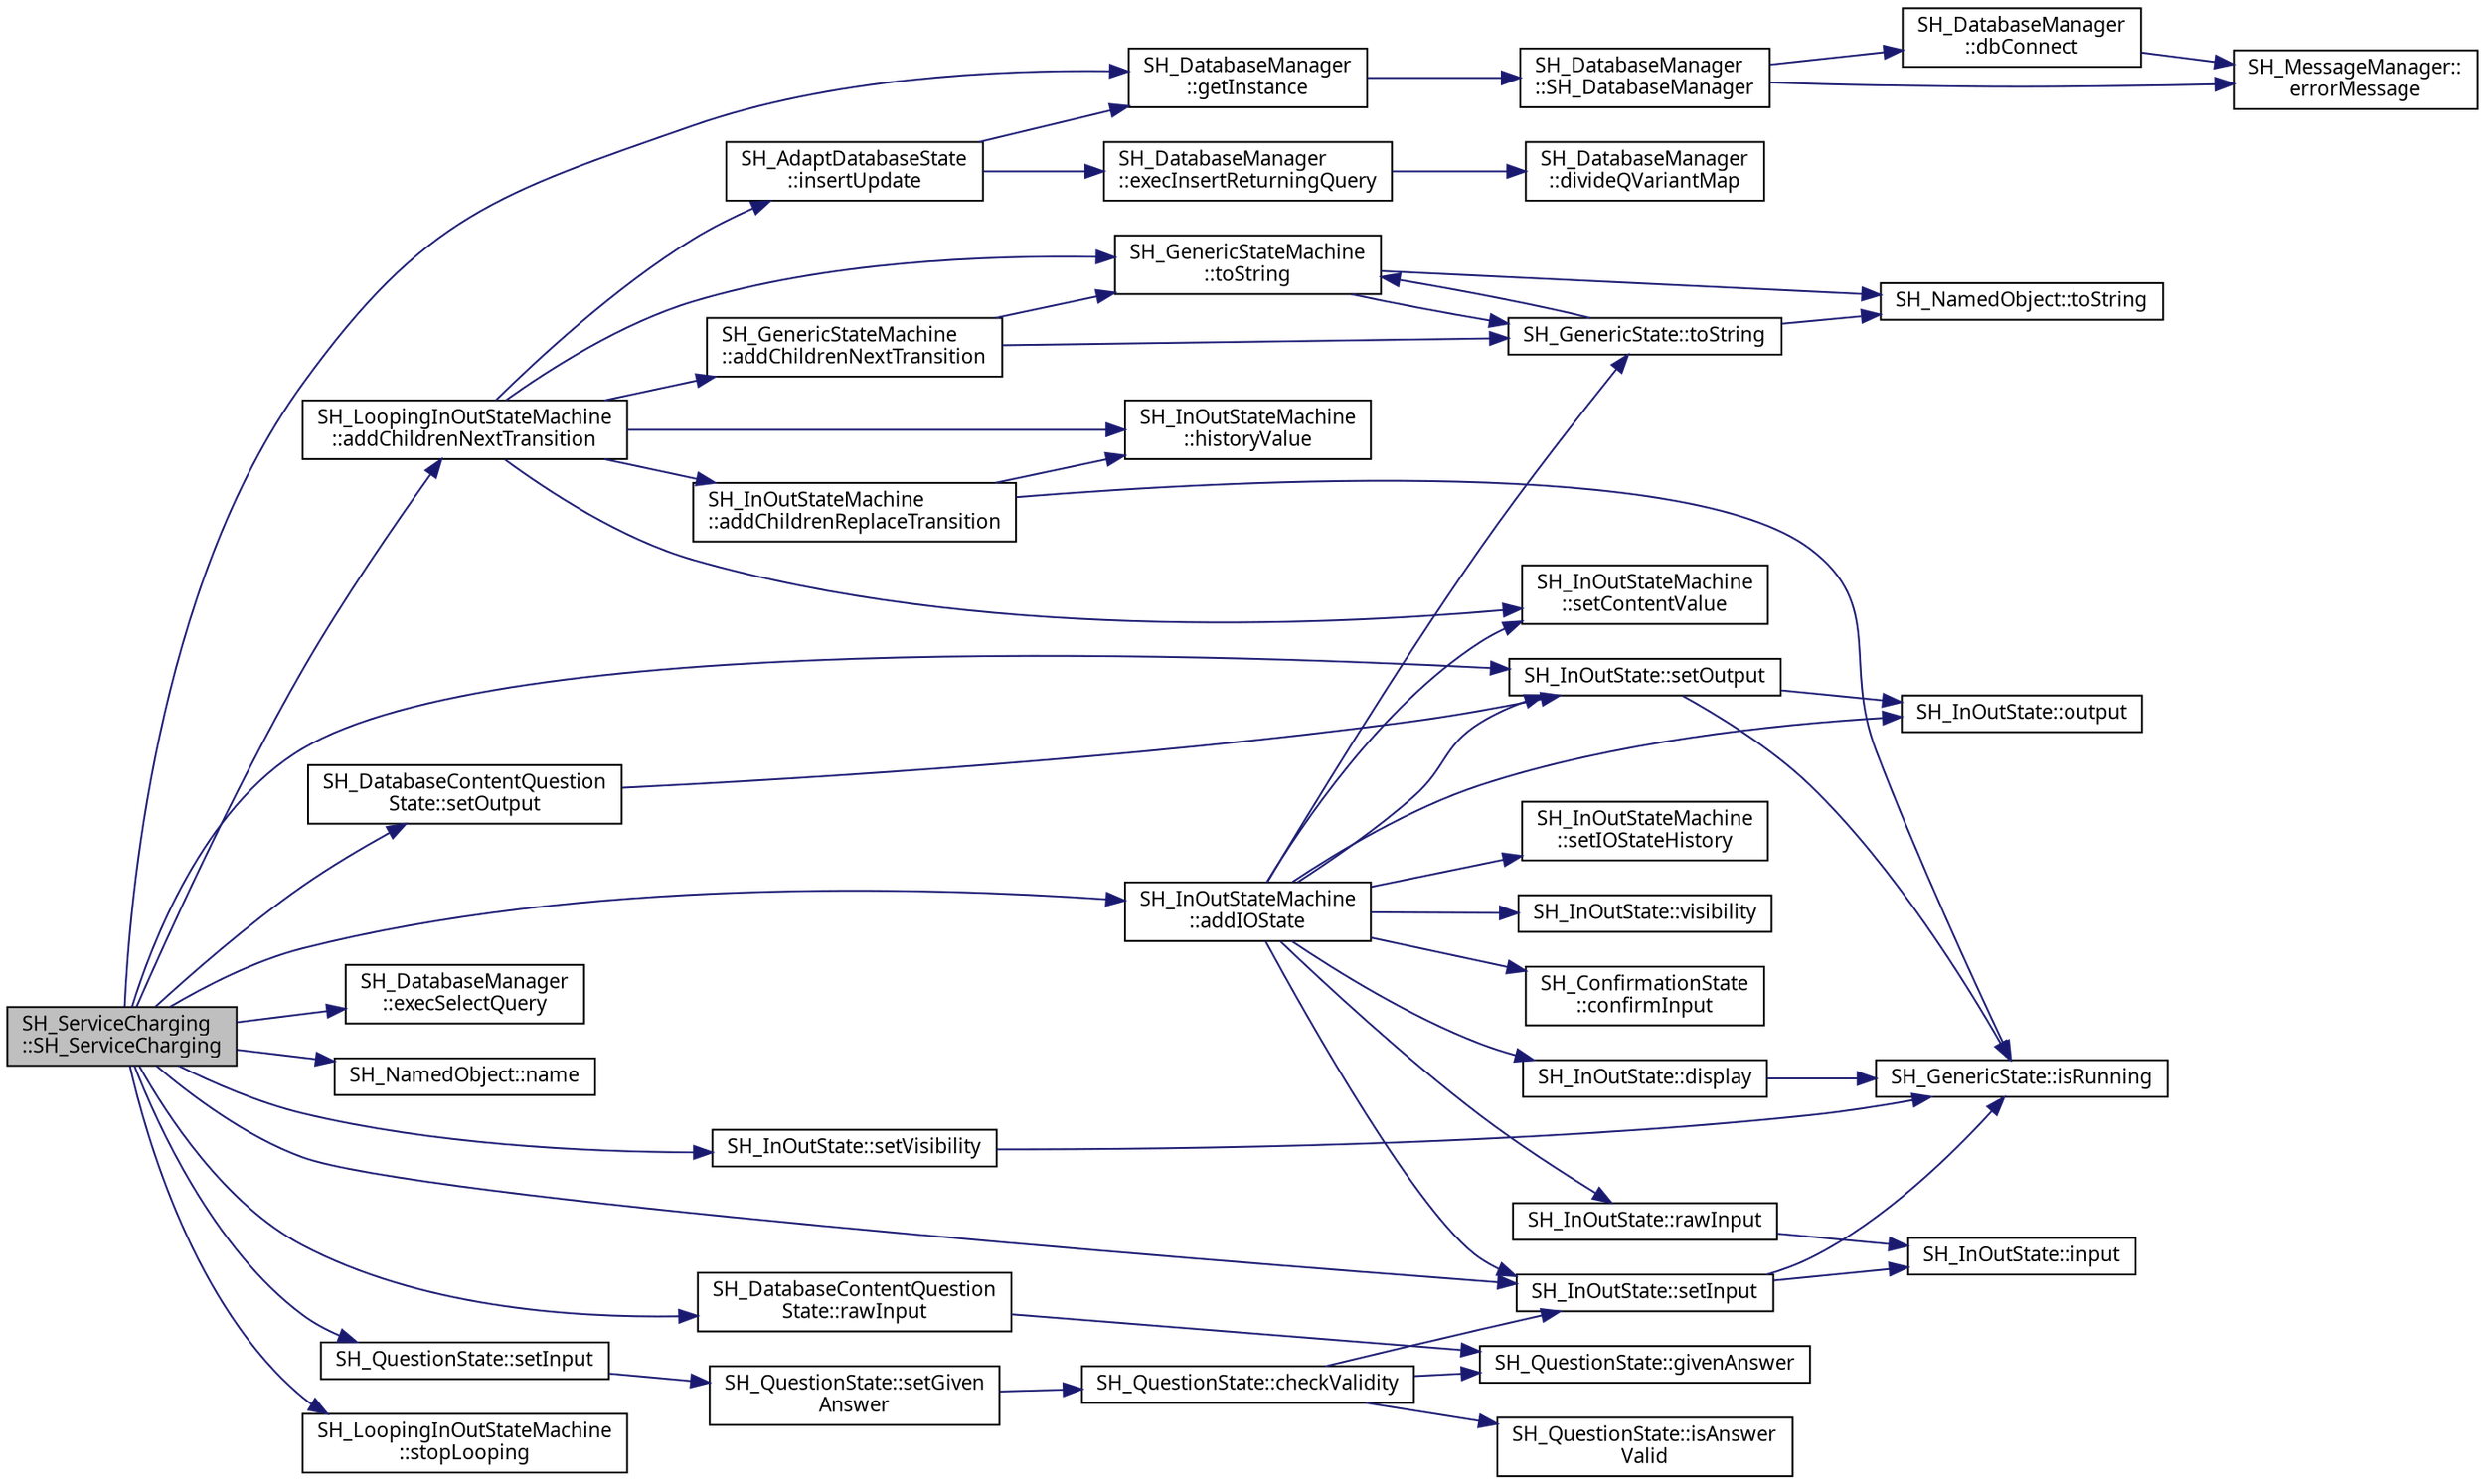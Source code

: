digraph "SH_ServiceCharging::SH_ServiceCharging"
{
 // INTERACTIVE_SVG=YES
  bgcolor="transparent";
  edge [fontname="Verdana",fontsize="11",labelfontname="Verdana",labelfontsize="11"];
  node [fontname="Verdana",fontsize="11",shape=record];
  rankdir="LR";
  Node1 [label="SH_ServiceCharging\l::SH_ServiceCharging",height=0.2,width=0.4,color="black", fillcolor="grey75", style="filled" fontcolor="black"];
  Node1 -> Node2 [color="midnightblue",fontsize="11",style="solid",fontname="Verdana"];
  Node2 [label="SH_LoopingInOutStateMachine\l::addChildrenNextTransition",height=0.2,width=0.4,color="black",URL="$classSH__LoopingInOutStateMachine.html#abfae9f47019379f270496de46845c729"];
  Node2 -> Node3 [color="midnightblue",fontsize="11",style="solid",fontname="Verdana"];
  Node3 [label="SH_GenericStateMachine\l::addChildrenNextTransition",height=0.2,width=0.4,color="black",URL="$classSH__GenericStateMachine.html#a16d844020bc26480bd81d6b794c8364c"];
  Node3 -> Node4 [color="midnightblue",fontsize="11",style="solid",fontname="Verdana"];
  Node4 [label="SH_GenericStateMachine\l::toString",height=0.2,width=0.4,color="black",URL="$classSH__GenericStateMachine.html#a85c0c1c9d258ae991f84667412fa47cd"];
  Node4 -> Node5 [color="midnightblue",fontsize="11",style="solid",fontname="Verdana"];
  Node5 [label="SH_NamedObject::toString",height=0.2,width=0.4,color="black",URL="$classSH__NamedObject.html#a9f4b19df6a96a17daaf1060b3019ef47"];
  Node4 -> Node6 [color="midnightblue",fontsize="11",style="solid",fontname="Verdana"];
  Node6 [label="SH_GenericState::toString",height=0.2,width=0.4,color="black",URL="$classSH__GenericState.html#a7779babbb40f3f8faa71112204d9804f"];
  Node6 -> Node4 [color="midnightblue",fontsize="11",style="solid",fontname="Verdana"];
  Node6 -> Node5 [color="midnightblue",fontsize="11",style="solid",fontname="Verdana"];
  Node3 -> Node6 [color="midnightblue",fontsize="11",style="solid",fontname="Verdana"];
  Node2 -> Node7 [color="midnightblue",fontsize="11",style="solid",fontname="Verdana"];
  Node7 [label="SH_InOutStateMachine\l::addChildrenReplaceTransition",height=0.2,width=0.4,color="black",URL="$classSH__InOutStateMachine.html#ae0f3b4622d2c70884bb224dee86e95c0"];
  Node7 -> Node8 [color="midnightblue",fontsize="11",style="solid",fontname="Verdana"];
  Node8 [label="SH_InOutStateMachine\l::historyValue",height=0.2,width=0.4,color="black",URL="$classSH__InOutStateMachine.html#af71bfdb3b59b7bf2763588b513b4205f"];
  Node7 -> Node9 [color="midnightblue",fontsize="11",style="solid",fontname="Verdana"];
  Node9 [label="SH_GenericState::isRunning",height=0.2,width=0.4,color="black",URL="$classSH__GenericState.html#a5f731810dad0cacd28828ccbf1539e4e"];
  Node2 -> Node8 [color="midnightblue",fontsize="11",style="solid",fontname="Verdana"];
  Node2 -> Node10 [color="midnightblue",fontsize="11",style="solid",fontname="Verdana"];
  Node10 [label="SH_AdaptDatabaseState\l::insertUpdate",height=0.2,width=0.4,color="black",URL="$classSH__AdaptDatabaseState.html#a037db544ea05f42d21fcbdda758839fe",tooltip="Enregistre dans la base de données les valeurs données. "];
  Node10 -> Node11 [color="midnightblue",fontsize="11",style="solid",fontname="Verdana"];
  Node11 [label="SH_DatabaseManager\l::execInsertReturningQuery",height=0.2,width=0.4,color="black",URL="$classSH__DatabaseManager.html#a55268fae16792142072af49238f7bb94"];
  Node11 -> Node12 [color="midnightblue",fontsize="11",style="solid",fontname="Verdana"];
  Node12 [label="SH_DatabaseManager\l::divideQVariantMap",height=0.2,width=0.4,color="black",URL="$classSH__DatabaseManager.html#a4562e0c0027c0adbba645edc433f7fd1"];
  Node10 -> Node13 [color="midnightblue",fontsize="11",style="solid",fontname="Verdana"];
  Node13 [label="SH_DatabaseManager\l::getInstance",height=0.2,width=0.4,color="black",URL="$classSH__DatabaseManager.html#a31198eb4de0f8b18e3fa0eed09f24d19"];
  Node13 -> Node14 [color="midnightblue",fontsize="11",style="solid",fontname="Verdana"];
  Node14 [label="SH_DatabaseManager\l::SH_DatabaseManager",height=0.2,width=0.4,color="black",URL="$classSH__DatabaseManager.html#a7b5d0e372c153eb59cdab98588994904"];
  Node14 -> Node15 [color="midnightblue",fontsize="11",style="solid",fontname="Verdana"];
  Node15 [label="SH_DatabaseManager\l::dbConnect",height=0.2,width=0.4,color="black",URL="$classSH__DatabaseManager.html#ab634ce39ef483e7ad2fe08d4b8ba74f7"];
  Node15 -> Node16 [color="midnightblue",fontsize="11",style="solid",fontname="Verdana"];
  Node16 [label="SH_MessageManager::\lerrorMessage",height=0.2,width=0.4,color="black",URL="$classSH__MessageManager.html#a0cb4f06cf67539457482ba1c8544eb06"];
  Node14 -> Node16 [color="midnightblue",fontsize="11",style="solid",fontname="Verdana"];
  Node2 -> Node17 [color="midnightblue",fontsize="11",style="solid",fontname="Verdana"];
  Node17 [label="SH_InOutStateMachine\l::setContentValue",height=0.2,width=0.4,color="black",URL="$classSH__InOutStateMachine.html#a9ab1534306b2bdb62743d4bcefe40c17"];
  Node2 -> Node4 [color="midnightblue",fontsize="11",style="solid",fontname="Verdana"];
  Node1 -> Node18 [color="midnightblue",fontsize="11",style="solid",fontname="Verdana"];
  Node18 [label="SH_InOutStateMachine\l::addIOState",height=0.2,width=0.4,color="black",URL="$classSH__InOutStateMachine.html#a2528cffddbe6f98c32ebef41423c0118"];
  Node18 -> Node19 [color="midnightblue",fontsize="11",style="solid",fontname="Verdana"];
  Node19 [label="SH_ConfirmationState\l::confirmInput",height=0.2,width=0.4,color="black",URL="$classSH__ConfirmationState.html#a039267260de5d102ac7511e6a5fae87f"];
  Node18 -> Node20 [color="midnightblue",fontsize="11",style="solid",fontname="Verdana"];
  Node20 [label="SH_InOutState::display",height=0.2,width=0.4,color="black",URL="$classSH__InOutState.html#a616f88b20478b81b2927a9ddc2b4f521"];
  Node20 -> Node9 [color="midnightblue",fontsize="11",style="solid",fontname="Verdana"];
  Node18 -> Node21 [color="midnightblue",fontsize="11",style="solid",fontname="Verdana"];
  Node21 [label="SH_InOutState::output",height=0.2,width=0.4,color="black",URL="$classSH__InOutState.html#a17ed7eaf5e3ed5af80a4f9fe65d5bfd9"];
  Node18 -> Node22 [color="midnightblue",fontsize="11",style="solid",fontname="Verdana"];
  Node22 [label="SH_InOutState::rawInput",height=0.2,width=0.4,color="black",URL="$classSH__InOutState.html#a4c674a54f41d2e6ef951b22393dcd89f"];
  Node22 -> Node23 [color="midnightblue",fontsize="11",style="solid",fontname="Verdana"];
  Node23 [label="SH_InOutState::input",height=0.2,width=0.4,color="black",URL="$classSH__InOutState.html#a8e1b78069343122df7713624a1a5a100"];
  Node18 -> Node17 [color="midnightblue",fontsize="11",style="solid",fontname="Verdana"];
  Node18 -> Node24 [color="midnightblue",fontsize="11",style="solid",fontname="Verdana"];
  Node24 [label="SH_InOutState::setInput",height=0.2,width=0.4,color="black",URL="$classSH__InOutState.html#aaec9c2b5ef7c406bff7469461352d47c"];
  Node24 -> Node23 [color="midnightblue",fontsize="11",style="solid",fontname="Verdana"];
  Node24 -> Node9 [color="midnightblue",fontsize="11",style="solid",fontname="Verdana"];
  Node18 -> Node25 [color="midnightblue",fontsize="11",style="solid",fontname="Verdana"];
  Node25 [label="SH_InOutStateMachine\l::setIOStateHistory",height=0.2,width=0.4,color="black",URL="$classSH__InOutStateMachine.html#acbcce2c4300af1634d928b30e5e9be1c"];
  Node18 -> Node26 [color="midnightblue",fontsize="11",style="solid",fontname="Verdana"];
  Node26 [label="SH_InOutState::setOutput",height=0.2,width=0.4,color="black",URL="$classSH__InOutState.html#af611c84134e262739cd834797b315c80"];
  Node26 -> Node9 [color="midnightblue",fontsize="11",style="solid",fontname="Verdana"];
  Node26 -> Node21 [color="midnightblue",fontsize="11",style="solid",fontname="Verdana"];
  Node18 -> Node6 [color="midnightblue",fontsize="11",style="solid",fontname="Verdana"];
  Node18 -> Node27 [color="midnightblue",fontsize="11",style="solid",fontname="Verdana"];
  Node27 [label="SH_InOutState::visibility",height=0.2,width=0.4,color="black",URL="$classSH__InOutState.html#a3a18752c4122c26a2ebf38310c9c1b75"];
  Node1 -> Node28 [color="midnightblue",fontsize="11",style="solid",fontname="Verdana"];
  Node28 [label="SH_DatabaseManager\l::execSelectQuery",height=0.2,width=0.4,color="black",URL="$classSH__DatabaseManager.html#ab8f9850cb68444ab9a4e613b36a3b044"];
  Node1 -> Node13 [color="midnightblue",fontsize="11",style="solid",fontname="Verdana"];
  Node1 -> Node29 [color="midnightblue",fontsize="11",style="solid",fontname="Verdana"];
  Node29 [label="SH_NamedObject::name",height=0.2,width=0.4,color="black",URL="$classSH__NamedObject.html#a9f686c6f2a5bcc08ad03d0cee0151f0f"];
  Node1 -> Node30 [color="midnightblue",fontsize="11",style="solid",fontname="Verdana"];
  Node30 [label="SH_DatabaseContentQuestion\lState::rawInput",height=0.2,width=0.4,color="black",URL="$classSH__DatabaseContentQuestionState.html#aed9d5e4205ca37d32653475ac13fe097"];
  Node30 -> Node31 [color="midnightblue",fontsize="11",style="solid",fontname="Verdana"];
  Node31 [label="SH_QuestionState::givenAnswer",height=0.2,width=0.4,color="black",URL="$classSH__QuestionState.html#a29cdea8bc55e39e3ed02d24743c30f8c"];
  Node1 -> Node32 [color="midnightblue",fontsize="11",style="solid",fontname="Verdana"];
  Node32 [label="SH_QuestionState::setInput",height=0.2,width=0.4,color="black",URL="$classSH__QuestionState.html#ab40b6202090d1afcc965e124b2deb88a"];
  Node32 -> Node33 [color="midnightblue",fontsize="11",style="solid",fontname="Verdana"];
  Node33 [label="SH_QuestionState::setGiven\lAnswer",height=0.2,width=0.4,color="black",URL="$classSH__QuestionState.html#a8fec0a91aed0b2b1699db17169873eb0"];
  Node33 -> Node34 [color="midnightblue",fontsize="11",style="solid",fontname="Verdana"];
  Node34 [label="SH_QuestionState::checkValidity",height=0.2,width=0.4,color="black",URL="$classSH__QuestionState.html#a902be003650c33d954d707b2d3ee0bb9"];
  Node34 -> Node31 [color="midnightblue",fontsize="11",style="solid",fontname="Verdana"];
  Node34 -> Node35 [color="midnightblue",fontsize="11",style="solid",fontname="Verdana"];
  Node35 [label="SH_QuestionState::isAnswer\lValid",height=0.2,width=0.4,color="black",URL="$classSH__QuestionState.html#a8780740599e2e183560a670ff9874708"];
  Node34 -> Node24 [color="midnightblue",fontsize="11",style="solid",fontname="Verdana"];
  Node1 -> Node24 [color="midnightblue",fontsize="11",style="solid",fontname="Verdana"];
  Node1 -> Node36 [color="midnightblue",fontsize="11",style="solid",fontname="Verdana"];
  Node36 [label="SH_DatabaseContentQuestion\lState::setOutput",height=0.2,width=0.4,color="black",URL="$classSH__DatabaseContentQuestionState.html#aaec6c7f8bc78c6beb7447fc41ffe3875"];
  Node36 -> Node26 [color="midnightblue",fontsize="11",style="solid",fontname="Verdana"];
  Node1 -> Node26 [color="midnightblue",fontsize="11",style="solid",fontname="Verdana"];
  Node1 -> Node37 [color="midnightblue",fontsize="11",style="solid",fontname="Verdana"];
  Node37 [label="SH_InOutState::setVisibility",height=0.2,width=0.4,color="black",URL="$classSH__InOutState.html#a7fdfaa6f600f0ac4a96f238a038ba9ad"];
  Node37 -> Node9 [color="midnightblue",fontsize="11",style="solid",fontname="Verdana"];
  Node1 -> Node38 [color="midnightblue",fontsize="11",style="solid",fontname="Verdana"];
  Node38 [label="SH_LoopingInOutStateMachine\l::stopLooping",height=0.2,width=0.4,color="black",URL="$classSH__LoopingInOutStateMachine.html#a73d75e30318da22fec99387e9bf02a9b"];
}
